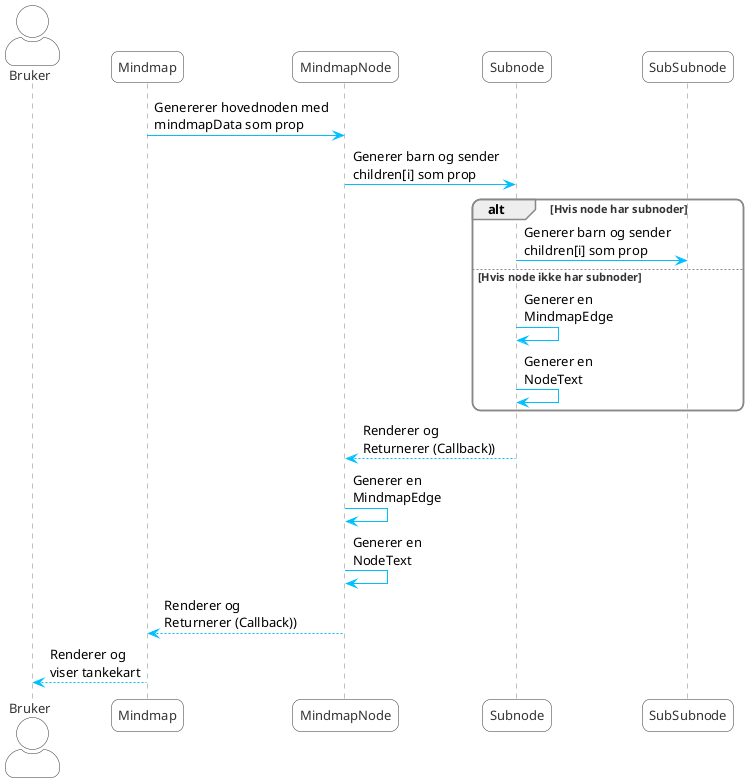 @startuml
'https://plantuml.com/sequence-diagram

/'autonumber'/
skinparam actorStyle awesome
skinparam roundcorner 15

skinparam sequence {

    ArrowColor DeepSkyBlue
    ActorBorderColor #333
    LifeLineBorderColor gray
    LifeLineBackgroundColor #A9DCDF

    ParticipantBorderColor #333
    ParticipantBackgroundColor white
    ParticipantFontName Aapex
    ParticipantFontSize 13
    ParticipantFontColor #333

    ActorBackgroundColor white
    ActorFontColor #333
    ActorFontSize 13
    ActorFontName Aapex

    GroupBorderColor #888
    GroupFontName Aapex
    GroupFontColor #333

}


actor       Bruker        as User
participant Mindmap     as Mindmap
participant MindmapNode as Node
participant Subnode as Sub
participant SubSubnode as Subsub


Mindmap -> Node: Genererer hovednoden med\nmindmapData som prop

Node -> Sub: Generer barn og sender\nchildren[i] som prop



alt Hvis node har subnoder

    Sub -> Subsub: Generer barn og sender\nchildren[i] som prop

else Hvis node ikke har subnoder

    Sub -> Sub: Generer en\nMindmapEdge
    Sub -> Sub: Generer en\nNodeText


end
Node <-- Sub: Renderer og\nReturnerer (Callback))
Node -> Node: Generer en\nMindmapEdge
Node -> Node: Generer en\nNodeText

Mindmap <-- Node: Renderer og\nReturnerer (Callback))

User <-- Mindmap: Renderer og\nviser tankekart

@enduml